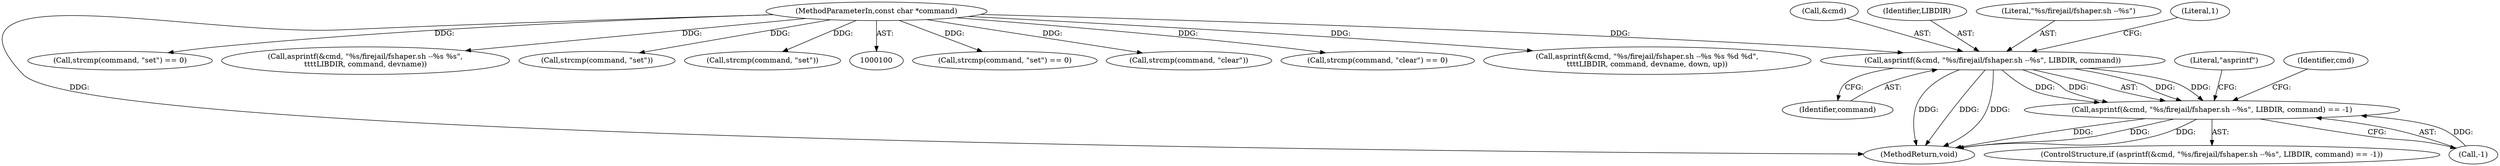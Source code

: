 digraph "0_firejail_5d43fdcd215203868d440ffc42036f5f5ffc89fc@API" {
"1000372" [label="(Call,asprintf(&cmd, \"%s/firejail/fshaper.sh --%s\", LIBDIR, command))"];
"1000102" [label="(MethodParameterIn,const char *command)"];
"1000371" [label="(Call,asprintf(&cmd, \"%s/firejail/fshaper.sh --%s\", LIBDIR, command) == -1)"];
"1000370" [label="(ControlStructure,if (asprintf(&cmd, \"%s/firejail/fshaper.sh --%s\", LIBDIR, command) == -1))"];
"1000371" [label="(Call,asprintf(&cmd, \"%s/firejail/fshaper.sh --%s\", LIBDIR, command) == -1)"];
"1000372" [label="(Call,asprintf(&cmd, \"%s/firejail/fshaper.sh --%s\", LIBDIR, command))"];
"1000332" [label="(Call,strcmp(command, \"set\") == 0)"];
"1000373" [label="(Call,&cmd)"];
"1000381" [label="(Literal,\"asprintf\")"];
"1000205" [label="(Call,strcmp(command, \"clear\"))"];
"1000204" [label="(Call,strcmp(command, \"clear\") == 0)"];
"1000340" [label="(Call,asprintf(&cmd, \"%s/firejail/fshaper.sh --%s %s %d %d\",\n\t\t\t\tLIBDIR, command, devname, down, up))"];
"1000376" [label="(Identifier,LIBDIR)"];
"1000375" [label="(Literal,\"%s/firejail/fshaper.sh --%s\")"];
"1000377" [label="(Identifier,command)"];
"1000451" [label="(MethodReturn,void)"];
"1000102" [label="(MethodParameterIn,const char *command)"];
"1000383" [label="(Identifier,cmd)"];
"1000192" [label="(Call,strcmp(command, \"set\") == 0)"];
"1000357" [label="(Call,asprintf(&cmd, \"%s/firejail/fshaper.sh --%s %s\",\n\t\t\t\tLIBDIR, command, devname))"];
"1000333" [label="(Call,strcmp(command, \"set\"))"];
"1000379" [label="(Literal,1)"];
"1000193" [label="(Call,strcmp(command, \"set\"))"];
"1000378" [label="(Call,-1)"];
"1000372" -> "1000371"  [label="AST: "];
"1000372" -> "1000377"  [label="CFG: "];
"1000373" -> "1000372"  [label="AST: "];
"1000375" -> "1000372"  [label="AST: "];
"1000376" -> "1000372"  [label="AST: "];
"1000377" -> "1000372"  [label="AST: "];
"1000379" -> "1000372"  [label="CFG: "];
"1000372" -> "1000451"  [label="DDG: "];
"1000372" -> "1000451"  [label="DDG: "];
"1000372" -> "1000451"  [label="DDG: "];
"1000372" -> "1000371"  [label="DDG: "];
"1000372" -> "1000371"  [label="DDG: "];
"1000372" -> "1000371"  [label="DDG: "];
"1000372" -> "1000371"  [label="DDG: "];
"1000102" -> "1000372"  [label="DDG: "];
"1000102" -> "1000100"  [label="AST: "];
"1000102" -> "1000451"  [label="DDG: "];
"1000102" -> "1000192"  [label="DDG: "];
"1000102" -> "1000193"  [label="DDG: "];
"1000102" -> "1000204"  [label="DDG: "];
"1000102" -> "1000205"  [label="DDG: "];
"1000102" -> "1000332"  [label="DDG: "];
"1000102" -> "1000333"  [label="DDG: "];
"1000102" -> "1000340"  [label="DDG: "];
"1000102" -> "1000357"  [label="DDG: "];
"1000371" -> "1000370"  [label="AST: "];
"1000371" -> "1000378"  [label="CFG: "];
"1000378" -> "1000371"  [label="AST: "];
"1000381" -> "1000371"  [label="CFG: "];
"1000383" -> "1000371"  [label="CFG: "];
"1000371" -> "1000451"  [label="DDG: "];
"1000371" -> "1000451"  [label="DDG: "];
"1000371" -> "1000451"  [label="DDG: "];
"1000378" -> "1000371"  [label="DDG: "];
}
